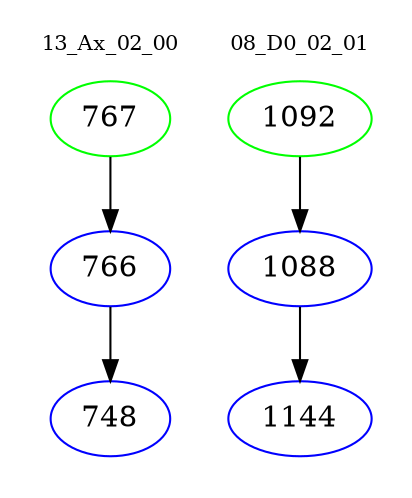 digraph{
subgraph cluster_0 {
color = white
label = "13_Ax_02_00";
fontsize=10;
T0_767 [label="767", color="green"]
T0_767 -> T0_766 [color="black"]
T0_766 [label="766", color="blue"]
T0_766 -> T0_748 [color="black"]
T0_748 [label="748", color="blue"]
}
subgraph cluster_1 {
color = white
label = "08_D0_02_01";
fontsize=10;
T1_1092 [label="1092", color="green"]
T1_1092 -> T1_1088 [color="black"]
T1_1088 [label="1088", color="blue"]
T1_1088 -> T1_1144 [color="black"]
T1_1144 [label="1144", color="blue"]
}
}
